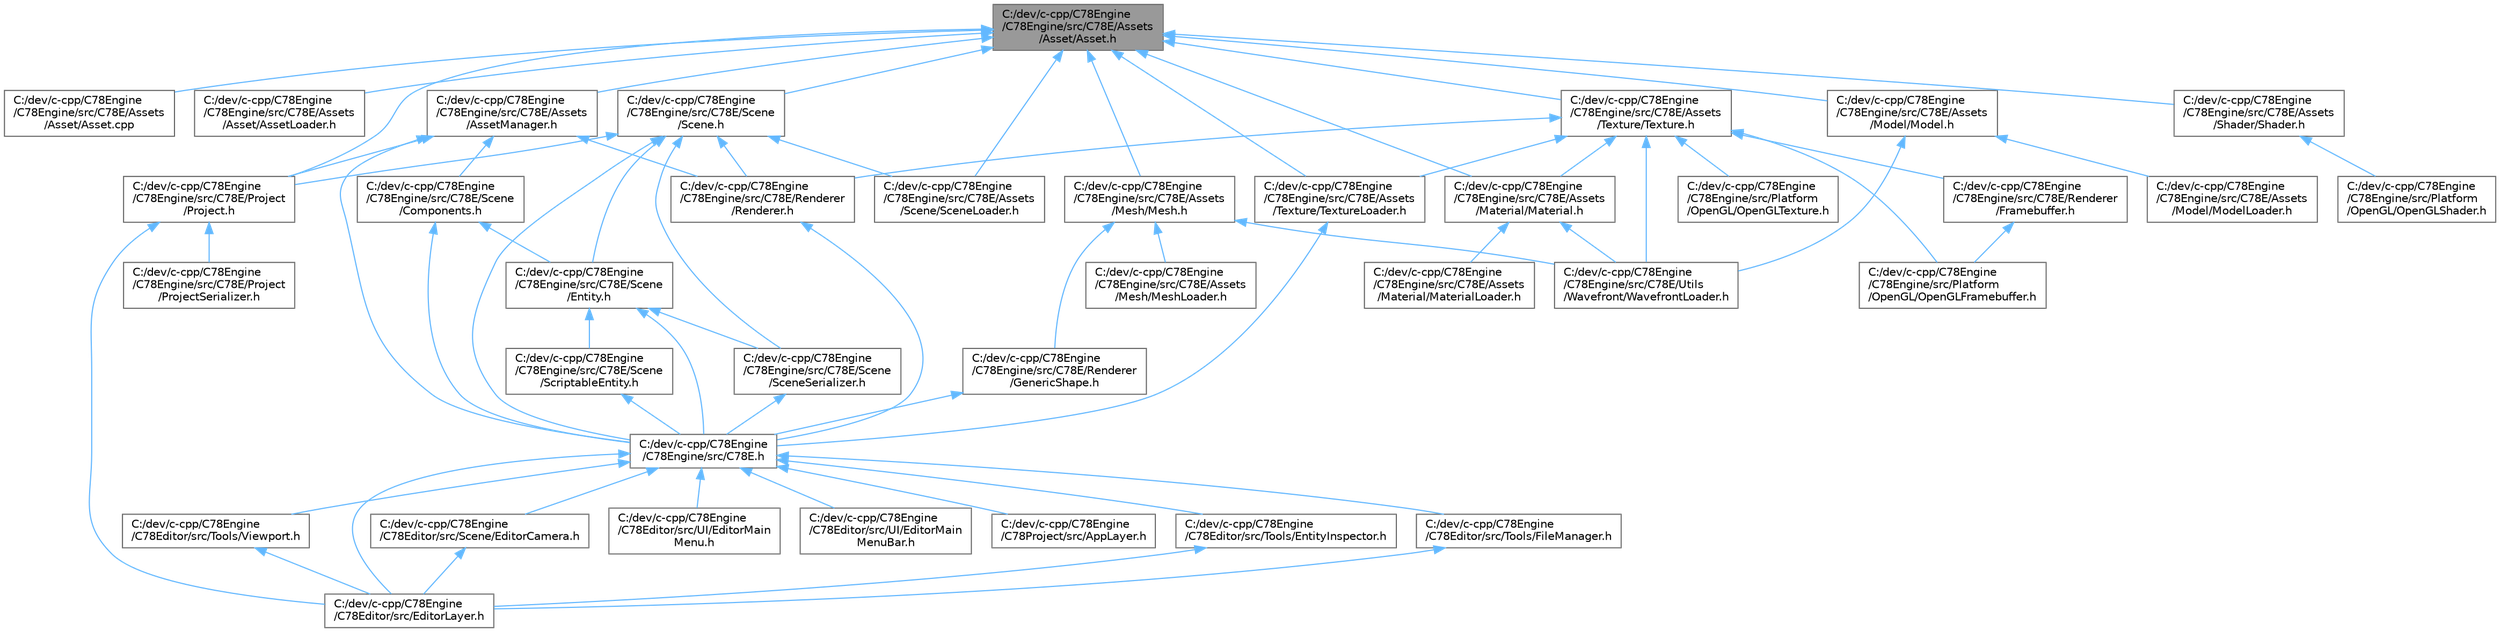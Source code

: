digraph "C:/dev/c-cpp/C78Engine/C78Engine/src/C78E/Assets/Asset/Asset.h"
{
 // LATEX_PDF_SIZE
  bgcolor="transparent";
  edge [fontname=Helvetica,fontsize=10,labelfontname=Helvetica,labelfontsize=10];
  node [fontname=Helvetica,fontsize=10,shape=box,height=0.2,width=0.4];
  Node1 [id="Node000001",label="C:/dev/c-cpp/C78Engine\l/C78Engine/src/C78E/Assets\l/Asset/Asset.h",height=0.2,width=0.4,color="gray40", fillcolor="grey60", style="filled", fontcolor="black",tooltip="Definition of class Asset, which represents any arbituary Asset in the Engine."];
  Node1 -> Node2 [id="edge1_Node000001_Node000002",dir="back",color="steelblue1",style="solid",tooltip=" "];
  Node2 [id="Node000002",label="C:/dev/c-cpp/C78Engine\l/C78Engine/src/C78E/Assets\l/Asset/Asset.cpp",height=0.2,width=0.4,color="grey40", fillcolor="white", style="filled",URL="$da/d81/_asset_8cpp.html",tooltip="Implentation of class Asset."];
  Node1 -> Node3 [id="edge2_Node000001_Node000003",dir="back",color="steelblue1",style="solid",tooltip=" "];
  Node3 [id="Node000003",label="C:/dev/c-cpp/C78Engine\l/C78Engine/src/C78E/Assets\l/Asset/AssetLoader.h",height=0.2,width=0.4,color="grey40", fillcolor="white", style="filled",URL="$d2/d93/_asset_loader_8h_source.html",tooltip=" "];
  Node1 -> Node4 [id="edge3_Node000001_Node000004",dir="back",color="steelblue1",style="solid",tooltip=" "];
  Node4 [id="Node000004",label="C:/dev/c-cpp/C78Engine\l/C78Engine/src/C78E/Assets\l/AssetManager.h",height=0.2,width=0.4,color="grey40", fillcolor="white", style="filled",URL="$da/d65/_asset_manager_8h_source.html",tooltip=" "];
  Node4 -> Node5 [id="edge4_Node000004_Node000005",dir="back",color="steelblue1",style="solid",tooltip=" "];
  Node5 [id="Node000005",label="C:/dev/c-cpp/C78Engine\l/C78Engine/src/C78E.h",height=0.2,width=0.4,color="grey40", fillcolor="white", style="filled",URL="$d7/dab/_c78_e_8h_source.html",tooltip=" "];
  Node5 -> Node6 [id="edge5_Node000005_Node000006",dir="back",color="steelblue1",style="solid",tooltip=" "];
  Node6 [id="Node000006",label="C:/dev/c-cpp/C78Engine\l/C78Editor/src/EditorLayer.h",height=0.2,width=0.4,color="grey40", fillcolor="white", style="filled",URL="$d2/d55/_editor_layer_8h_source.html",tooltip=" "];
  Node5 -> Node7 [id="edge6_Node000005_Node000007",dir="back",color="steelblue1",style="solid",tooltip=" "];
  Node7 [id="Node000007",label="C:/dev/c-cpp/C78Engine\l/C78Editor/src/Scene/EditorCamera.h",height=0.2,width=0.4,color="grey40", fillcolor="white", style="filled",URL="$d7/d6b/_c78_editor_2src_2_scene_2_editor_camera_8h_source.html",tooltip=" "];
  Node7 -> Node6 [id="edge7_Node000007_Node000006",dir="back",color="steelblue1",style="solid",tooltip=" "];
  Node5 -> Node8 [id="edge8_Node000005_Node000008",dir="back",color="steelblue1",style="solid",tooltip=" "];
  Node8 [id="Node000008",label="C:/dev/c-cpp/C78Engine\l/C78Editor/src/Tools/EntityInspector.h",height=0.2,width=0.4,color="grey40", fillcolor="white", style="filled",URL="$d9/d2a/_entity_inspector_8h_source.html",tooltip=" "];
  Node8 -> Node6 [id="edge9_Node000008_Node000006",dir="back",color="steelblue1",style="solid",tooltip=" "];
  Node5 -> Node9 [id="edge10_Node000005_Node000009",dir="back",color="steelblue1",style="solid",tooltip=" "];
  Node9 [id="Node000009",label="C:/dev/c-cpp/C78Engine\l/C78Editor/src/Tools/FileManager.h",height=0.2,width=0.4,color="grey40", fillcolor="white", style="filled",URL="$d3/df1/_file_manager_8h_source.html",tooltip=" "];
  Node9 -> Node6 [id="edge11_Node000009_Node000006",dir="back",color="steelblue1",style="solid",tooltip=" "];
  Node5 -> Node10 [id="edge12_Node000005_Node000010",dir="back",color="steelblue1",style="solid",tooltip=" "];
  Node10 [id="Node000010",label="C:/dev/c-cpp/C78Engine\l/C78Editor/src/Tools/Viewport.h",height=0.2,width=0.4,color="grey40", fillcolor="white", style="filled",URL="$d7/d19/_viewport_8h_source.html",tooltip=" "];
  Node10 -> Node6 [id="edge13_Node000010_Node000006",dir="back",color="steelblue1",style="solid",tooltip=" "];
  Node5 -> Node11 [id="edge14_Node000005_Node000011",dir="back",color="steelblue1",style="solid",tooltip=" "];
  Node11 [id="Node000011",label="C:/dev/c-cpp/C78Engine\l/C78Editor/src/UI/EditorMain\lMenu.h",height=0.2,width=0.4,color="grey40", fillcolor="white", style="filled",URL="$dd/dae/_editor_main_menu_8h_source.html",tooltip=" "];
  Node5 -> Node12 [id="edge15_Node000005_Node000012",dir="back",color="steelblue1",style="solid",tooltip=" "];
  Node12 [id="Node000012",label="C:/dev/c-cpp/C78Engine\l/C78Editor/src/UI/EditorMain\lMenuBar.h",height=0.2,width=0.4,color="grey40", fillcolor="white", style="filled",URL="$de/d2a/_editor_main_menu_bar_8h_source.html",tooltip=" "];
  Node5 -> Node13 [id="edge16_Node000005_Node000013",dir="back",color="steelblue1",style="solid",tooltip=" "];
  Node13 [id="Node000013",label="C:/dev/c-cpp/C78Engine\l/C78Project/src/AppLayer.h",height=0.2,width=0.4,color="grey40", fillcolor="white", style="filled",URL="$d0/daf/_app_layer_8h_source.html",tooltip=" "];
  Node4 -> Node14 [id="edge17_Node000004_Node000014",dir="back",color="steelblue1",style="solid",tooltip=" "];
  Node14 [id="Node000014",label="C:/dev/c-cpp/C78Engine\l/C78Engine/src/C78E/Project\l/Project.h",height=0.2,width=0.4,color="grey40", fillcolor="white", style="filled",URL="$d9/d8d/_project_8h_source.html",tooltip=" "];
  Node14 -> Node6 [id="edge18_Node000014_Node000006",dir="back",color="steelblue1",style="solid",tooltip=" "];
  Node14 -> Node15 [id="edge19_Node000014_Node000015",dir="back",color="steelblue1",style="solid",tooltip=" "];
  Node15 [id="Node000015",label="C:/dev/c-cpp/C78Engine\l/C78Engine/src/C78E/Project\l/ProjectSerializer.h",height=0.2,width=0.4,color="grey40", fillcolor="white", style="filled",URL="$df/d56/_project_serializer_8h_source.html",tooltip=" "];
  Node4 -> Node16 [id="edge20_Node000004_Node000016",dir="back",color="steelblue1",style="solid",tooltip=" "];
  Node16 [id="Node000016",label="C:/dev/c-cpp/C78Engine\l/C78Engine/src/C78E/Renderer\l/Renderer.h",height=0.2,width=0.4,color="grey40", fillcolor="white", style="filled",URL="$d3/da0/_renderer_8h_source.html",tooltip=" "];
  Node16 -> Node5 [id="edge21_Node000016_Node000005",dir="back",color="steelblue1",style="solid",tooltip=" "];
  Node4 -> Node17 [id="edge22_Node000004_Node000017",dir="back",color="steelblue1",style="solid",tooltip=" "];
  Node17 [id="Node000017",label="C:/dev/c-cpp/C78Engine\l/C78Engine/src/C78E/Scene\l/Components.h",height=0.2,width=0.4,color="grey40", fillcolor="white", style="filled",URL="$da/d0a/_components_8h_source.html",tooltip=" "];
  Node17 -> Node5 [id="edge23_Node000017_Node000005",dir="back",color="steelblue1",style="solid",tooltip=" "];
  Node17 -> Node18 [id="edge24_Node000017_Node000018",dir="back",color="steelblue1",style="solid",tooltip=" "];
  Node18 [id="Node000018",label="C:/dev/c-cpp/C78Engine\l/C78Engine/src/C78E/Scene\l/Entity.h",height=0.2,width=0.4,color="grey40", fillcolor="white", style="filled",URL="$db/d3a/_entity_8h_source.html",tooltip=" "];
  Node18 -> Node5 [id="edge25_Node000018_Node000005",dir="back",color="steelblue1",style="solid",tooltip=" "];
  Node18 -> Node19 [id="edge26_Node000018_Node000019",dir="back",color="steelblue1",style="solid",tooltip=" "];
  Node19 [id="Node000019",label="C:/dev/c-cpp/C78Engine\l/C78Engine/src/C78E/Scene\l/SceneSerializer.h",height=0.2,width=0.4,color="grey40", fillcolor="white", style="filled",URL="$d1/d43/_scene_serializer_8h_source.html",tooltip=" "];
  Node19 -> Node5 [id="edge27_Node000019_Node000005",dir="back",color="steelblue1",style="solid",tooltip=" "];
  Node18 -> Node20 [id="edge28_Node000018_Node000020",dir="back",color="steelblue1",style="solid",tooltip=" "];
  Node20 [id="Node000020",label="C:/dev/c-cpp/C78Engine\l/C78Engine/src/C78E/Scene\l/ScriptableEntity.h",height=0.2,width=0.4,color="grey40", fillcolor="white", style="filled",URL="$d3/d78/_scriptable_entity_8h_source.html",tooltip=" "];
  Node20 -> Node5 [id="edge29_Node000020_Node000005",dir="back",color="steelblue1",style="solid",tooltip=" "];
  Node1 -> Node21 [id="edge30_Node000001_Node000021",dir="back",color="steelblue1",style="solid",tooltip=" "];
  Node21 [id="Node000021",label="C:/dev/c-cpp/C78Engine\l/C78Engine/src/C78E/Assets\l/Material/Material.h",height=0.2,width=0.4,color="grey40", fillcolor="white", style="filled",URL="$d3/d09/_material_8h_source.html",tooltip=" "];
  Node21 -> Node22 [id="edge31_Node000021_Node000022",dir="back",color="steelblue1",style="solid",tooltip=" "];
  Node22 [id="Node000022",label="C:/dev/c-cpp/C78Engine\l/C78Engine/src/C78E/Assets\l/Material/MaterialLoader.h",height=0.2,width=0.4,color="grey40", fillcolor="white", style="filled",URL="$d3/d3d/_material_loader_8h_source.html",tooltip=" "];
  Node21 -> Node23 [id="edge32_Node000021_Node000023",dir="back",color="steelblue1",style="solid",tooltip=" "];
  Node23 [id="Node000023",label="C:/dev/c-cpp/C78Engine\l/C78Engine/src/C78E/Utils\l/Wavefront/WavefrontLoader.h",height=0.2,width=0.4,color="grey40", fillcolor="white", style="filled",URL="$da/d72/_wavefront_loader_8h_source.html",tooltip=" "];
  Node1 -> Node24 [id="edge33_Node000001_Node000024",dir="back",color="steelblue1",style="solid",tooltip=" "];
  Node24 [id="Node000024",label="C:/dev/c-cpp/C78Engine\l/C78Engine/src/C78E/Assets\l/Mesh/Mesh.h",height=0.2,width=0.4,color="grey40", fillcolor="white", style="filled",URL="$d2/da1/_mesh_8h_source.html",tooltip=" "];
  Node24 -> Node25 [id="edge34_Node000024_Node000025",dir="back",color="steelblue1",style="solid",tooltip=" "];
  Node25 [id="Node000025",label="C:/dev/c-cpp/C78Engine\l/C78Engine/src/C78E/Assets\l/Mesh/MeshLoader.h",height=0.2,width=0.4,color="grey40", fillcolor="white", style="filled",URL="$d9/d8f/_mesh_loader_8h_source.html",tooltip=" "];
  Node24 -> Node26 [id="edge35_Node000024_Node000026",dir="back",color="steelblue1",style="solid",tooltip=" "];
  Node26 [id="Node000026",label="C:/dev/c-cpp/C78Engine\l/C78Engine/src/C78E/Renderer\l/GenericShape.h",height=0.2,width=0.4,color="grey40", fillcolor="white", style="filled",URL="$dc/d03/_generic_shape_8h_source.html",tooltip=" "];
  Node26 -> Node5 [id="edge36_Node000026_Node000005",dir="back",color="steelblue1",style="solid",tooltip=" "];
  Node24 -> Node23 [id="edge37_Node000024_Node000023",dir="back",color="steelblue1",style="solid",tooltip=" "];
  Node1 -> Node27 [id="edge38_Node000001_Node000027",dir="back",color="steelblue1",style="solid",tooltip=" "];
  Node27 [id="Node000027",label="C:/dev/c-cpp/C78Engine\l/C78Engine/src/C78E/Assets\l/Model/Model.h",height=0.2,width=0.4,color="grey40", fillcolor="white", style="filled",URL="$da/ded/_model_8h_source.html",tooltip=" "];
  Node27 -> Node28 [id="edge39_Node000027_Node000028",dir="back",color="steelblue1",style="solid",tooltip=" "];
  Node28 [id="Node000028",label="C:/dev/c-cpp/C78Engine\l/C78Engine/src/C78E/Assets\l/Model/ModelLoader.h",height=0.2,width=0.4,color="grey40", fillcolor="white", style="filled",URL="$d9/dee/_model_loader_8h_source.html",tooltip=" "];
  Node27 -> Node23 [id="edge40_Node000027_Node000023",dir="back",color="steelblue1",style="solid",tooltip=" "];
  Node1 -> Node29 [id="edge41_Node000001_Node000029",dir="back",color="steelblue1",style="solid",tooltip=" "];
  Node29 [id="Node000029",label="C:/dev/c-cpp/C78Engine\l/C78Engine/src/C78E/Assets\l/Scene/SceneLoader.h",height=0.2,width=0.4,color="grey40", fillcolor="white", style="filled",URL="$d4/d2d/_scene_loader_8h_source.html",tooltip=" "];
  Node1 -> Node30 [id="edge42_Node000001_Node000030",dir="back",color="steelblue1",style="solid",tooltip=" "];
  Node30 [id="Node000030",label="C:/dev/c-cpp/C78Engine\l/C78Engine/src/C78E/Assets\l/Shader/Shader.h",height=0.2,width=0.4,color="grey40", fillcolor="white", style="filled",URL="$d8/d34/_shader_8h_source.html",tooltip=" "];
  Node30 -> Node31 [id="edge43_Node000030_Node000031",dir="back",color="steelblue1",style="solid",tooltip=" "];
  Node31 [id="Node000031",label="C:/dev/c-cpp/C78Engine\l/C78Engine/src/Platform\l/OpenGL/OpenGLShader.h",height=0.2,width=0.4,color="grey40", fillcolor="white", style="filled",URL="$da/de8/_open_g_l_shader_8h_source.html",tooltip=" "];
  Node1 -> Node32 [id="edge44_Node000001_Node000032",dir="back",color="steelblue1",style="solid",tooltip=" "];
  Node32 [id="Node000032",label="C:/dev/c-cpp/C78Engine\l/C78Engine/src/C78E/Assets\l/Texture/Texture.h",height=0.2,width=0.4,color="grey40", fillcolor="white", style="filled",URL="$de/dbf/_texture_8h_source.html",tooltip=" "];
  Node32 -> Node21 [id="edge45_Node000032_Node000021",dir="back",color="steelblue1",style="solid",tooltip=" "];
  Node32 -> Node33 [id="edge46_Node000032_Node000033",dir="back",color="steelblue1",style="solid",tooltip=" "];
  Node33 [id="Node000033",label="C:/dev/c-cpp/C78Engine\l/C78Engine/src/C78E/Assets\l/Texture/TextureLoader.h",height=0.2,width=0.4,color="grey40", fillcolor="white", style="filled",URL="$d6/d11/_texture_loader_8h_source.html",tooltip=" "];
  Node33 -> Node5 [id="edge47_Node000033_Node000005",dir="back",color="steelblue1",style="solid",tooltip=" "];
  Node32 -> Node34 [id="edge48_Node000032_Node000034",dir="back",color="steelblue1",style="solid",tooltip=" "];
  Node34 [id="Node000034",label="C:/dev/c-cpp/C78Engine\l/C78Engine/src/C78E/Renderer\l/Framebuffer.h",height=0.2,width=0.4,color="grey40", fillcolor="white", style="filled",URL="$d2/dae/_framebuffer_8h_source.html",tooltip=" "];
  Node34 -> Node35 [id="edge49_Node000034_Node000035",dir="back",color="steelblue1",style="solid",tooltip=" "];
  Node35 [id="Node000035",label="C:/dev/c-cpp/C78Engine\l/C78Engine/src/Platform\l/OpenGL/OpenGLFramebuffer.h",height=0.2,width=0.4,color="grey40", fillcolor="white", style="filled",URL="$d6/d57/_open_g_l_framebuffer_8h_source.html",tooltip=" "];
  Node32 -> Node16 [id="edge50_Node000032_Node000016",dir="back",color="steelblue1",style="solid",tooltip=" "];
  Node32 -> Node23 [id="edge51_Node000032_Node000023",dir="back",color="steelblue1",style="solid",tooltip=" "];
  Node32 -> Node35 [id="edge52_Node000032_Node000035",dir="back",color="steelblue1",style="solid",tooltip=" "];
  Node32 -> Node36 [id="edge53_Node000032_Node000036",dir="back",color="steelblue1",style="solid",tooltip=" "];
  Node36 [id="Node000036",label="C:/dev/c-cpp/C78Engine\l/C78Engine/src/Platform\l/OpenGL/OpenGLTexture.h",height=0.2,width=0.4,color="grey40", fillcolor="white", style="filled",URL="$d1/d16/_open_g_l_texture_8h_source.html",tooltip=" "];
  Node1 -> Node33 [id="edge54_Node000001_Node000033",dir="back",color="steelblue1",style="solid",tooltip=" "];
  Node1 -> Node14 [id="edge55_Node000001_Node000014",dir="back",color="steelblue1",style="solid",tooltip=" "];
  Node1 -> Node37 [id="edge56_Node000001_Node000037",dir="back",color="steelblue1",style="solid",tooltip=" "];
  Node37 [id="Node000037",label="C:/dev/c-cpp/C78Engine\l/C78Engine/src/C78E/Scene\l/Scene.h",height=0.2,width=0.4,color="grey40", fillcolor="white", style="filled",URL="$de/d56/_scene_8h_source.html",tooltip=" "];
  Node37 -> Node5 [id="edge57_Node000037_Node000005",dir="back",color="steelblue1",style="solid",tooltip=" "];
  Node37 -> Node29 [id="edge58_Node000037_Node000029",dir="back",color="steelblue1",style="solid",tooltip=" "];
  Node37 -> Node14 [id="edge59_Node000037_Node000014",dir="back",color="steelblue1",style="solid",tooltip=" "];
  Node37 -> Node16 [id="edge60_Node000037_Node000016",dir="back",color="steelblue1",style="solid",tooltip=" "];
  Node37 -> Node18 [id="edge61_Node000037_Node000018",dir="back",color="steelblue1",style="solid",tooltip=" "];
  Node37 -> Node19 [id="edge62_Node000037_Node000019",dir="back",color="steelblue1",style="solid",tooltip=" "];
}
